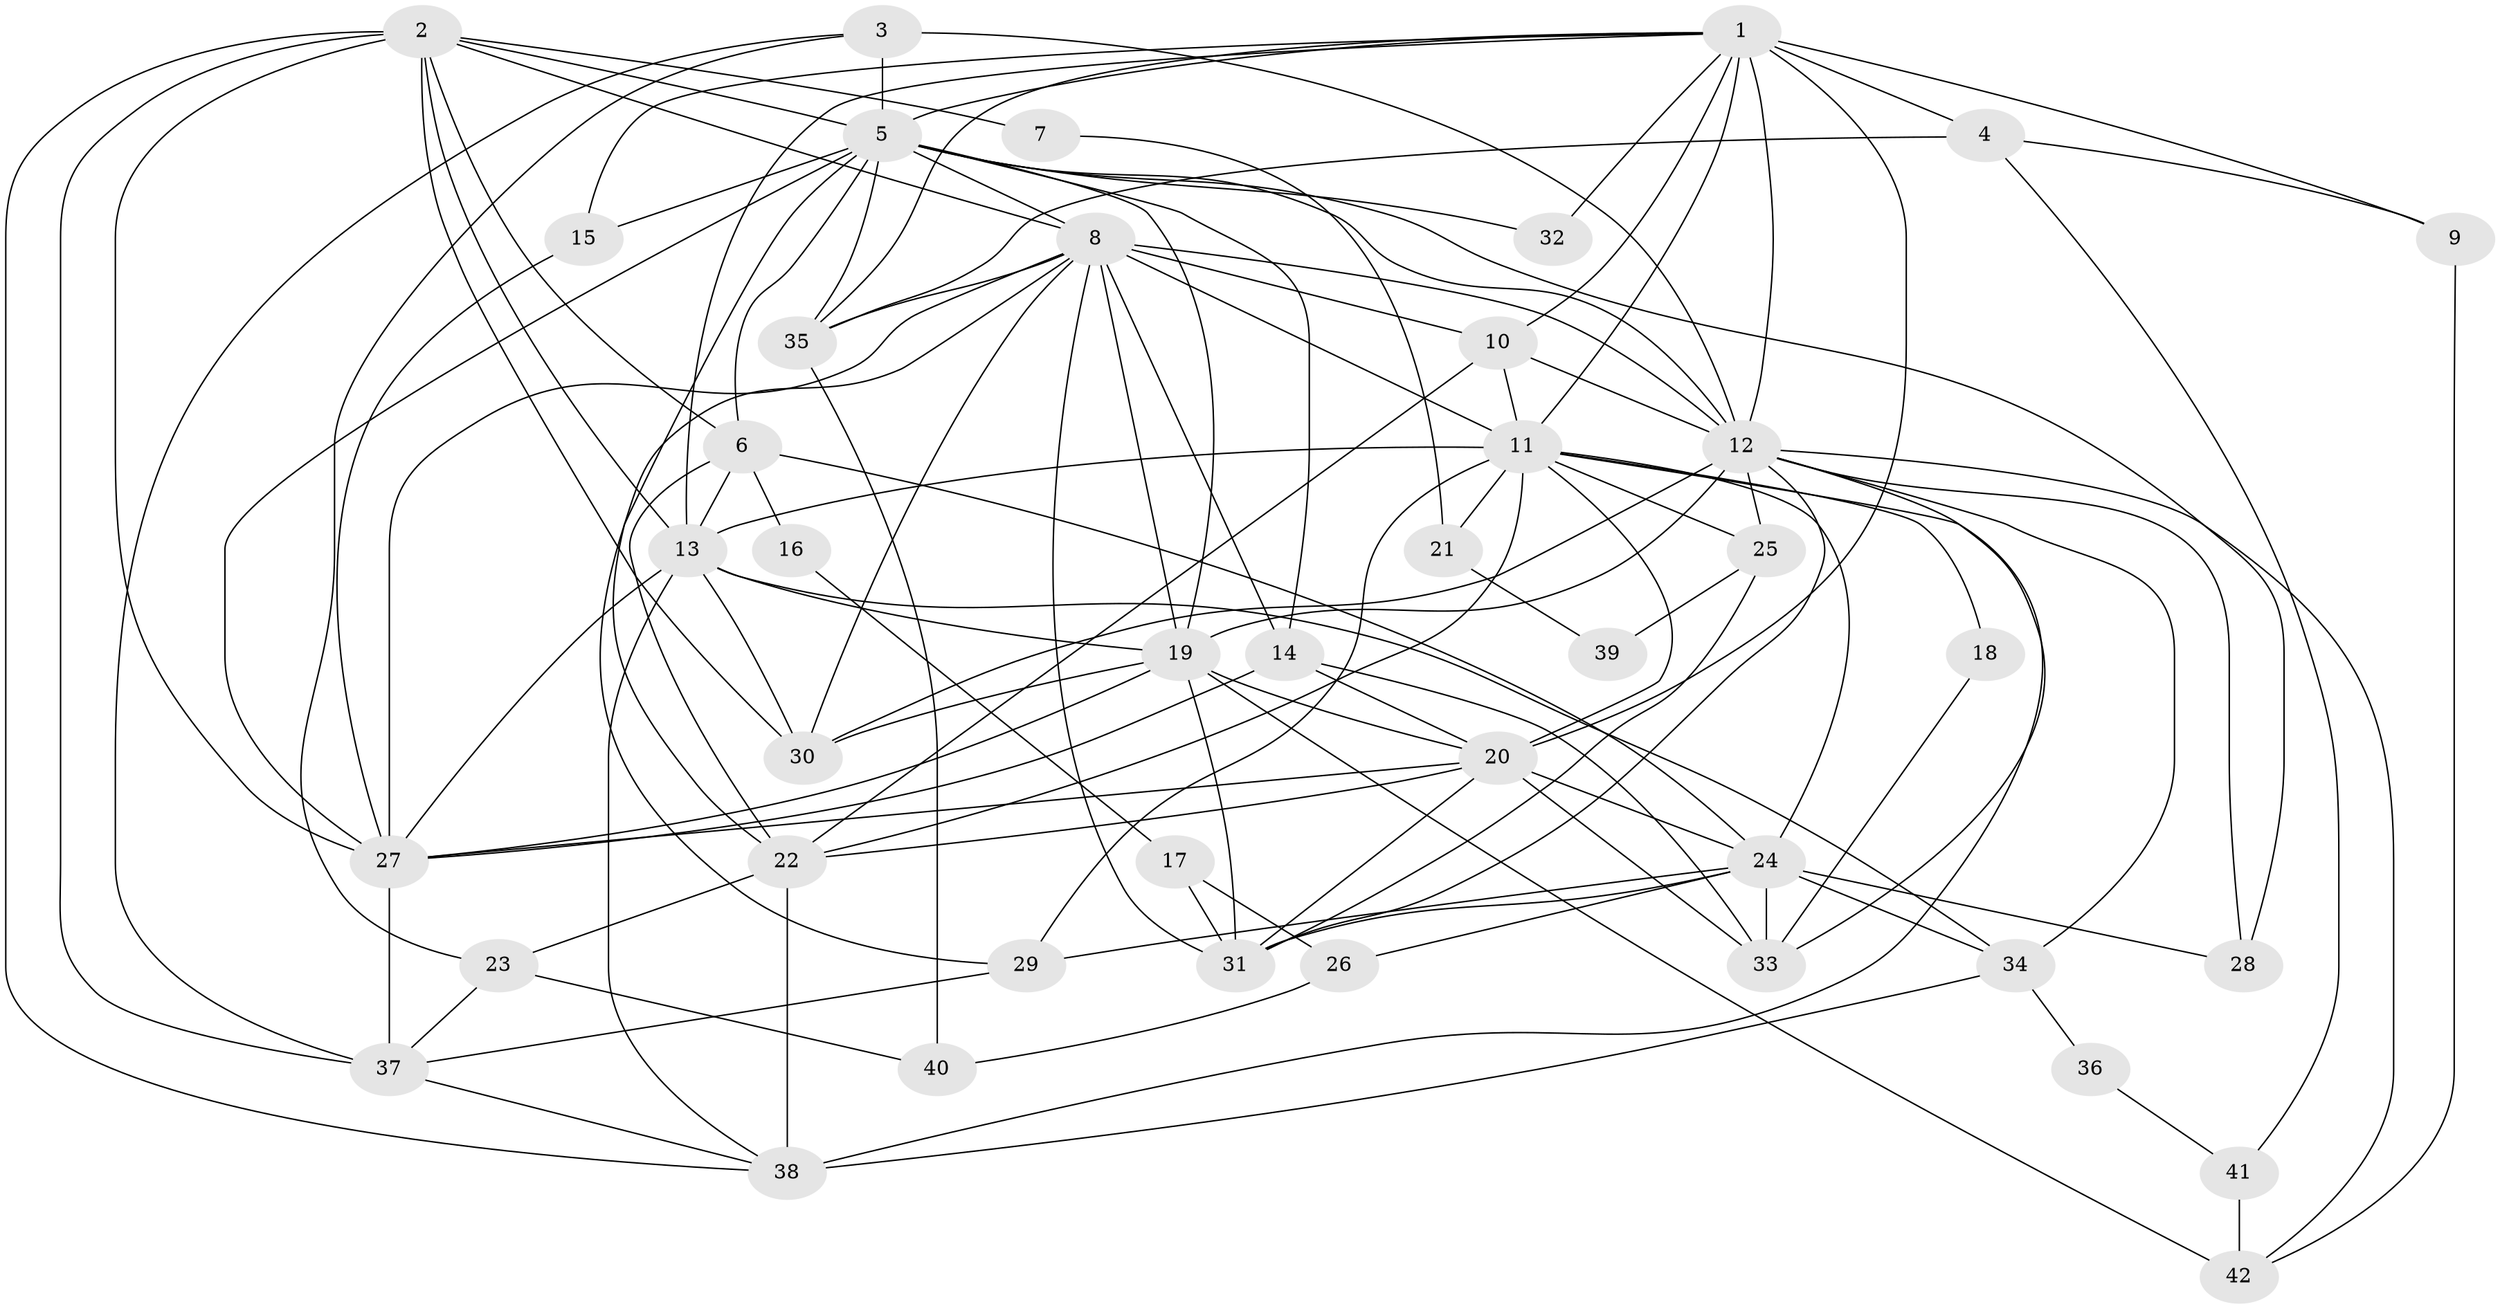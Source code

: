 // original degree distribution, {3: 0.2857142857142857, 6: 0.0761904761904762, 2: 0.13333333333333333, 5: 0.19047619047619047, 7: 0.01904761904761905, 4: 0.26666666666666666, 9: 0.01904761904761905, 10: 0.009523809523809525}
// Generated by graph-tools (version 1.1) at 2025/50/03/04/25 22:50:56]
// undirected, 42 vertices, 119 edges
graph export_dot {
  node [color=gray90,style=filled];
  1;
  2;
  3;
  4;
  5;
  6;
  7;
  8;
  9;
  10;
  11;
  12;
  13;
  14;
  15;
  16;
  17;
  18;
  19;
  20;
  21;
  22;
  23;
  24;
  25;
  26;
  27;
  28;
  29;
  30;
  31;
  32;
  33;
  34;
  35;
  36;
  37;
  38;
  39;
  40;
  41;
  42;
  1 -- 4 [weight=2.0];
  1 -- 5 [weight=1.0];
  1 -- 9 [weight=1.0];
  1 -- 10 [weight=1.0];
  1 -- 11 [weight=2.0];
  1 -- 12 [weight=1.0];
  1 -- 13 [weight=1.0];
  1 -- 15 [weight=1.0];
  1 -- 20 [weight=1.0];
  1 -- 32 [weight=1.0];
  1 -- 35 [weight=1.0];
  2 -- 5 [weight=1.0];
  2 -- 6 [weight=1.0];
  2 -- 7 [weight=2.0];
  2 -- 8 [weight=2.0];
  2 -- 13 [weight=2.0];
  2 -- 27 [weight=1.0];
  2 -- 30 [weight=1.0];
  2 -- 37 [weight=1.0];
  2 -- 38 [weight=1.0];
  3 -- 5 [weight=2.0];
  3 -- 12 [weight=2.0];
  3 -- 23 [weight=1.0];
  3 -- 37 [weight=1.0];
  4 -- 9 [weight=1.0];
  4 -- 35 [weight=1.0];
  4 -- 41 [weight=1.0];
  5 -- 6 [weight=1.0];
  5 -- 8 [weight=1.0];
  5 -- 12 [weight=1.0];
  5 -- 14 [weight=1.0];
  5 -- 15 [weight=1.0];
  5 -- 19 [weight=1.0];
  5 -- 22 [weight=1.0];
  5 -- 27 [weight=1.0];
  5 -- 28 [weight=2.0];
  5 -- 32 [weight=1.0];
  5 -- 35 [weight=2.0];
  6 -- 13 [weight=1.0];
  6 -- 16 [weight=1.0];
  6 -- 22 [weight=1.0];
  6 -- 24 [weight=1.0];
  7 -- 21 [weight=1.0];
  8 -- 10 [weight=1.0];
  8 -- 11 [weight=2.0];
  8 -- 12 [weight=2.0];
  8 -- 14 [weight=1.0];
  8 -- 19 [weight=1.0];
  8 -- 27 [weight=1.0];
  8 -- 29 [weight=1.0];
  8 -- 30 [weight=1.0];
  8 -- 31 [weight=1.0];
  8 -- 35 [weight=1.0];
  9 -- 42 [weight=1.0];
  10 -- 11 [weight=5.0];
  10 -- 12 [weight=1.0];
  10 -- 22 [weight=1.0];
  11 -- 13 [weight=1.0];
  11 -- 18 [weight=1.0];
  11 -- 20 [weight=3.0];
  11 -- 21 [weight=1.0];
  11 -- 22 [weight=2.0];
  11 -- 24 [weight=1.0];
  11 -- 25 [weight=1.0];
  11 -- 29 [weight=1.0];
  11 -- 38 [weight=1.0];
  12 -- 19 [weight=1.0];
  12 -- 25 [weight=1.0];
  12 -- 28 [weight=1.0];
  12 -- 30 [weight=2.0];
  12 -- 31 [weight=1.0];
  12 -- 33 [weight=1.0];
  12 -- 34 [weight=1.0];
  12 -- 42 [weight=1.0];
  13 -- 19 [weight=1.0];
  13 -- 27 [weight=1.0];
  13 -- 30 [weight=1.0];
  13 -- 34 [weight=1.0];
  13 -- 38 [weight=1.0];
  14 -- 20 [weight=1.0];
  14 -- 27 [weight=1.0];
  14 -- 33 [weight=1.0];
  15 -- 27 [weight=1.0];
  16 -- 17 [weight=1.0];
  17 -- 26 [weight=1.0];
  17 -- 31 [weight=1.0];
  18 -- 33 [weight=1.0];
  19 -- 20 [weight=1.0];
  19 -- 27 [weight=2.0];
  19 -- 30 [weight=1.0];
  19 -- 31 [weight=1.0];
  19 -- 42 [weight=2.0];
  20 -- 22 [weight=1.0];
  20 -- 24 [weight=2.0];
  20 -- 27 [weight=1.0];
  20 -- 31 [weight=1.0];
  20 -- 33 [weight=1.0];
  21 -- 39 [weight=1.0];
  22 -- 23 [weight=1.0];
  22 -- 38 [weight=2.0];
  23 -- 37 [weight=1.0];
  23 -- 40 [weight=1.0];
  24 -- 26 [weight=2.0];
  24 -- 28 [weight=1.0];
  24 -- 29 [weight=1.0];
  24 -- 31 [weight=1.0];
  24 -- 33 [weight=1.0];
  24 -- 34 [weight=1.0];
  25 -- 31 [weight=1.0];
  25 -- 39 [weight=1.0];
  26 -- 40 [weight=1.0];
  27 -- 37 [weight=3.0];
  29 -- 37 [weight=1.0];
  34 -- 36 [weight=1.0];
  34 -- 38 [weight=1.0];
  35 -- 40 [weight=1.0];
  36 -- 41 [weight=1.0];
  37 -- 38 [weight=1.0];
  41 -- 42 [weight=1.0];
}
